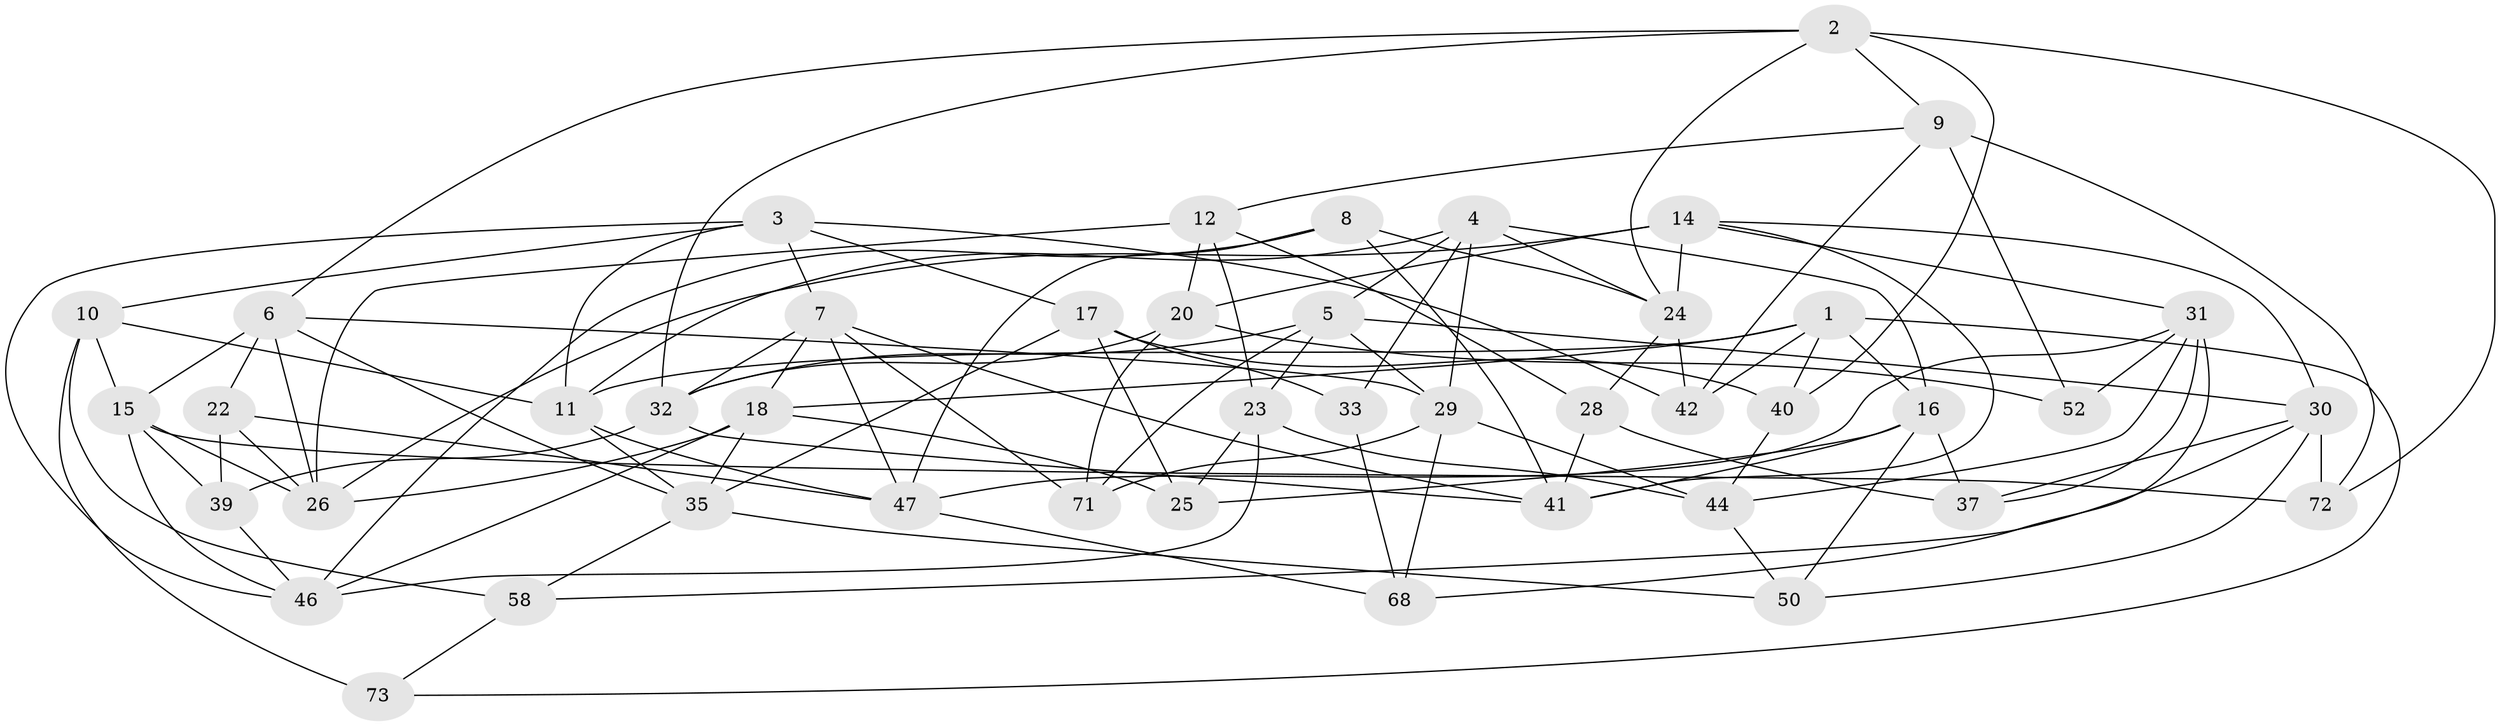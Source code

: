 // Generated by graph-tools (version 1.1) at 2025/52/02/27/25 19:52:31]
// undirected, 45 vertices, 114 edges
graph export_dot {
graph [start="1"]
  node [color=gray90,style=filled];
  1 [super="+19"];
  2 [super="+60"];
  3 [super="+63"];
  4 [super="+13"];
  5 [super="+27"];
  6 [super="+21"];
  7 [super="+56"];
  8;
  9 [super="+57"];
  10 [super="+70"];
  11 [super="+48"];
  12 [super="+74"];
  14 [super="+66"];
  15 [super="+55"];
  16 [super="+61"];
  17 [super="+45"];
  18 [super="+51"];
  20 [super="+69"];
  22;
  23 [super="+65"];
  24 [super="+43"];
  25;
  26 [super="+54"];
  28;
  29 [super="+38"];
  30 [super="+53"];
  31 [super="+67"];
  32 [super="+34"];
  33;
  35 [super="+36"];
  37;
  39;
  40;
  41 [super="+49"];
  42;
  44 [super="+59"];
  46 [super="+62"];
  47 [super="+64"];
  50;
  52;
  58;
  68;
  71;
  72;
  73;
  1 -- 40;
  1 -- 16;
  1 -- 73;
  1 -- 42;
  1 -- 18;
  1 -- 11;
  2 -- 72;
  2 -- 24;
  2 -- 6;
  2 -- 40;
  2 -- 9;
  2 -- 32;
  3 -- 11;
  3 -- 42;
  3 -- 17;
  3 -- 10;
  3 -- 46;
  3 -- 7;
  4 -- 24;
  4 -- 16;
  4 -- 33;
  4 -- 5;
  4 -- 29;
  4 -- 11;
  5 -- 71;
  5 -- 32;
  5 -- 23;
  5 -- 30;
  5 -- 29;
  6 -- 22;
  6 -- 26;
  6 -- 35;
  6 -- 29;
  6 -- 15;
  7 -- 32;
  7 -- 41;
  7 -- 47;
  7 -- 18;
  7 -- 71;
  8 -- 24;
  8 -- 41;
  8 -- 46;
  8 -- 47;
  9 -- 52 [weight=2];
  9 -- 72;
  9 -- 42;
  9 -- 12;
  10 -- 73 [weight=2];
  10 -- 15;
  10 -- 58;
  10 -- 11;
  11 -- 35;
  11 -- 47;
  12 -- 28;
  12 -- 26;
  12 -- 23;
  12 -- 20 [weight=2];
  14 -- 20;
  14 -- 41;
  14 -- 31;
  14 -- 24;
  14 -- 26;
  14 -- 30;
  15 -- 46;
  15 -- 72;
  15 -- 39;
  15 -- 26;
  16 -- 25;
  16 -- 41;
  16 -- 50;
  16 -- 37;
  17 -- 40;
  17 -- 25;
  17 -- 33 [weight=2];
  17 -- 35;
  18 -- 26;
  18 -- 25;
  18 -- 46;
  18 -- 35;
  20 -- 52;
  20 -- 32;
  20 -- 71;
  22 -- 47;
  22 -- 39;
  22 -- 26;
  23 -- 25;
  23 -- 44 [weight=2];
  23 -- 46;
  24 -- 28;
  24 -- 42;
  28 -- 37;
  28 -- 41;
  29 -- 71;
  29 -- 68;
  29 -- 44;
  30 -- 37;
  30 -- 50;
  30 -- 72;
  30 -- 58;
  31 -- 47;
  31 -- 68;
  31 -- 44;
  31 -- 52;
  31 -- 37;
  32 -- 39;
  32 -- 41;
  33 -- 68;
  35 -- 58;
  35 -- 50;
  39 -- 46;
  40 -- 44;
  44 -- 50;
  47 -- 68;
  58 -- 73;
}
